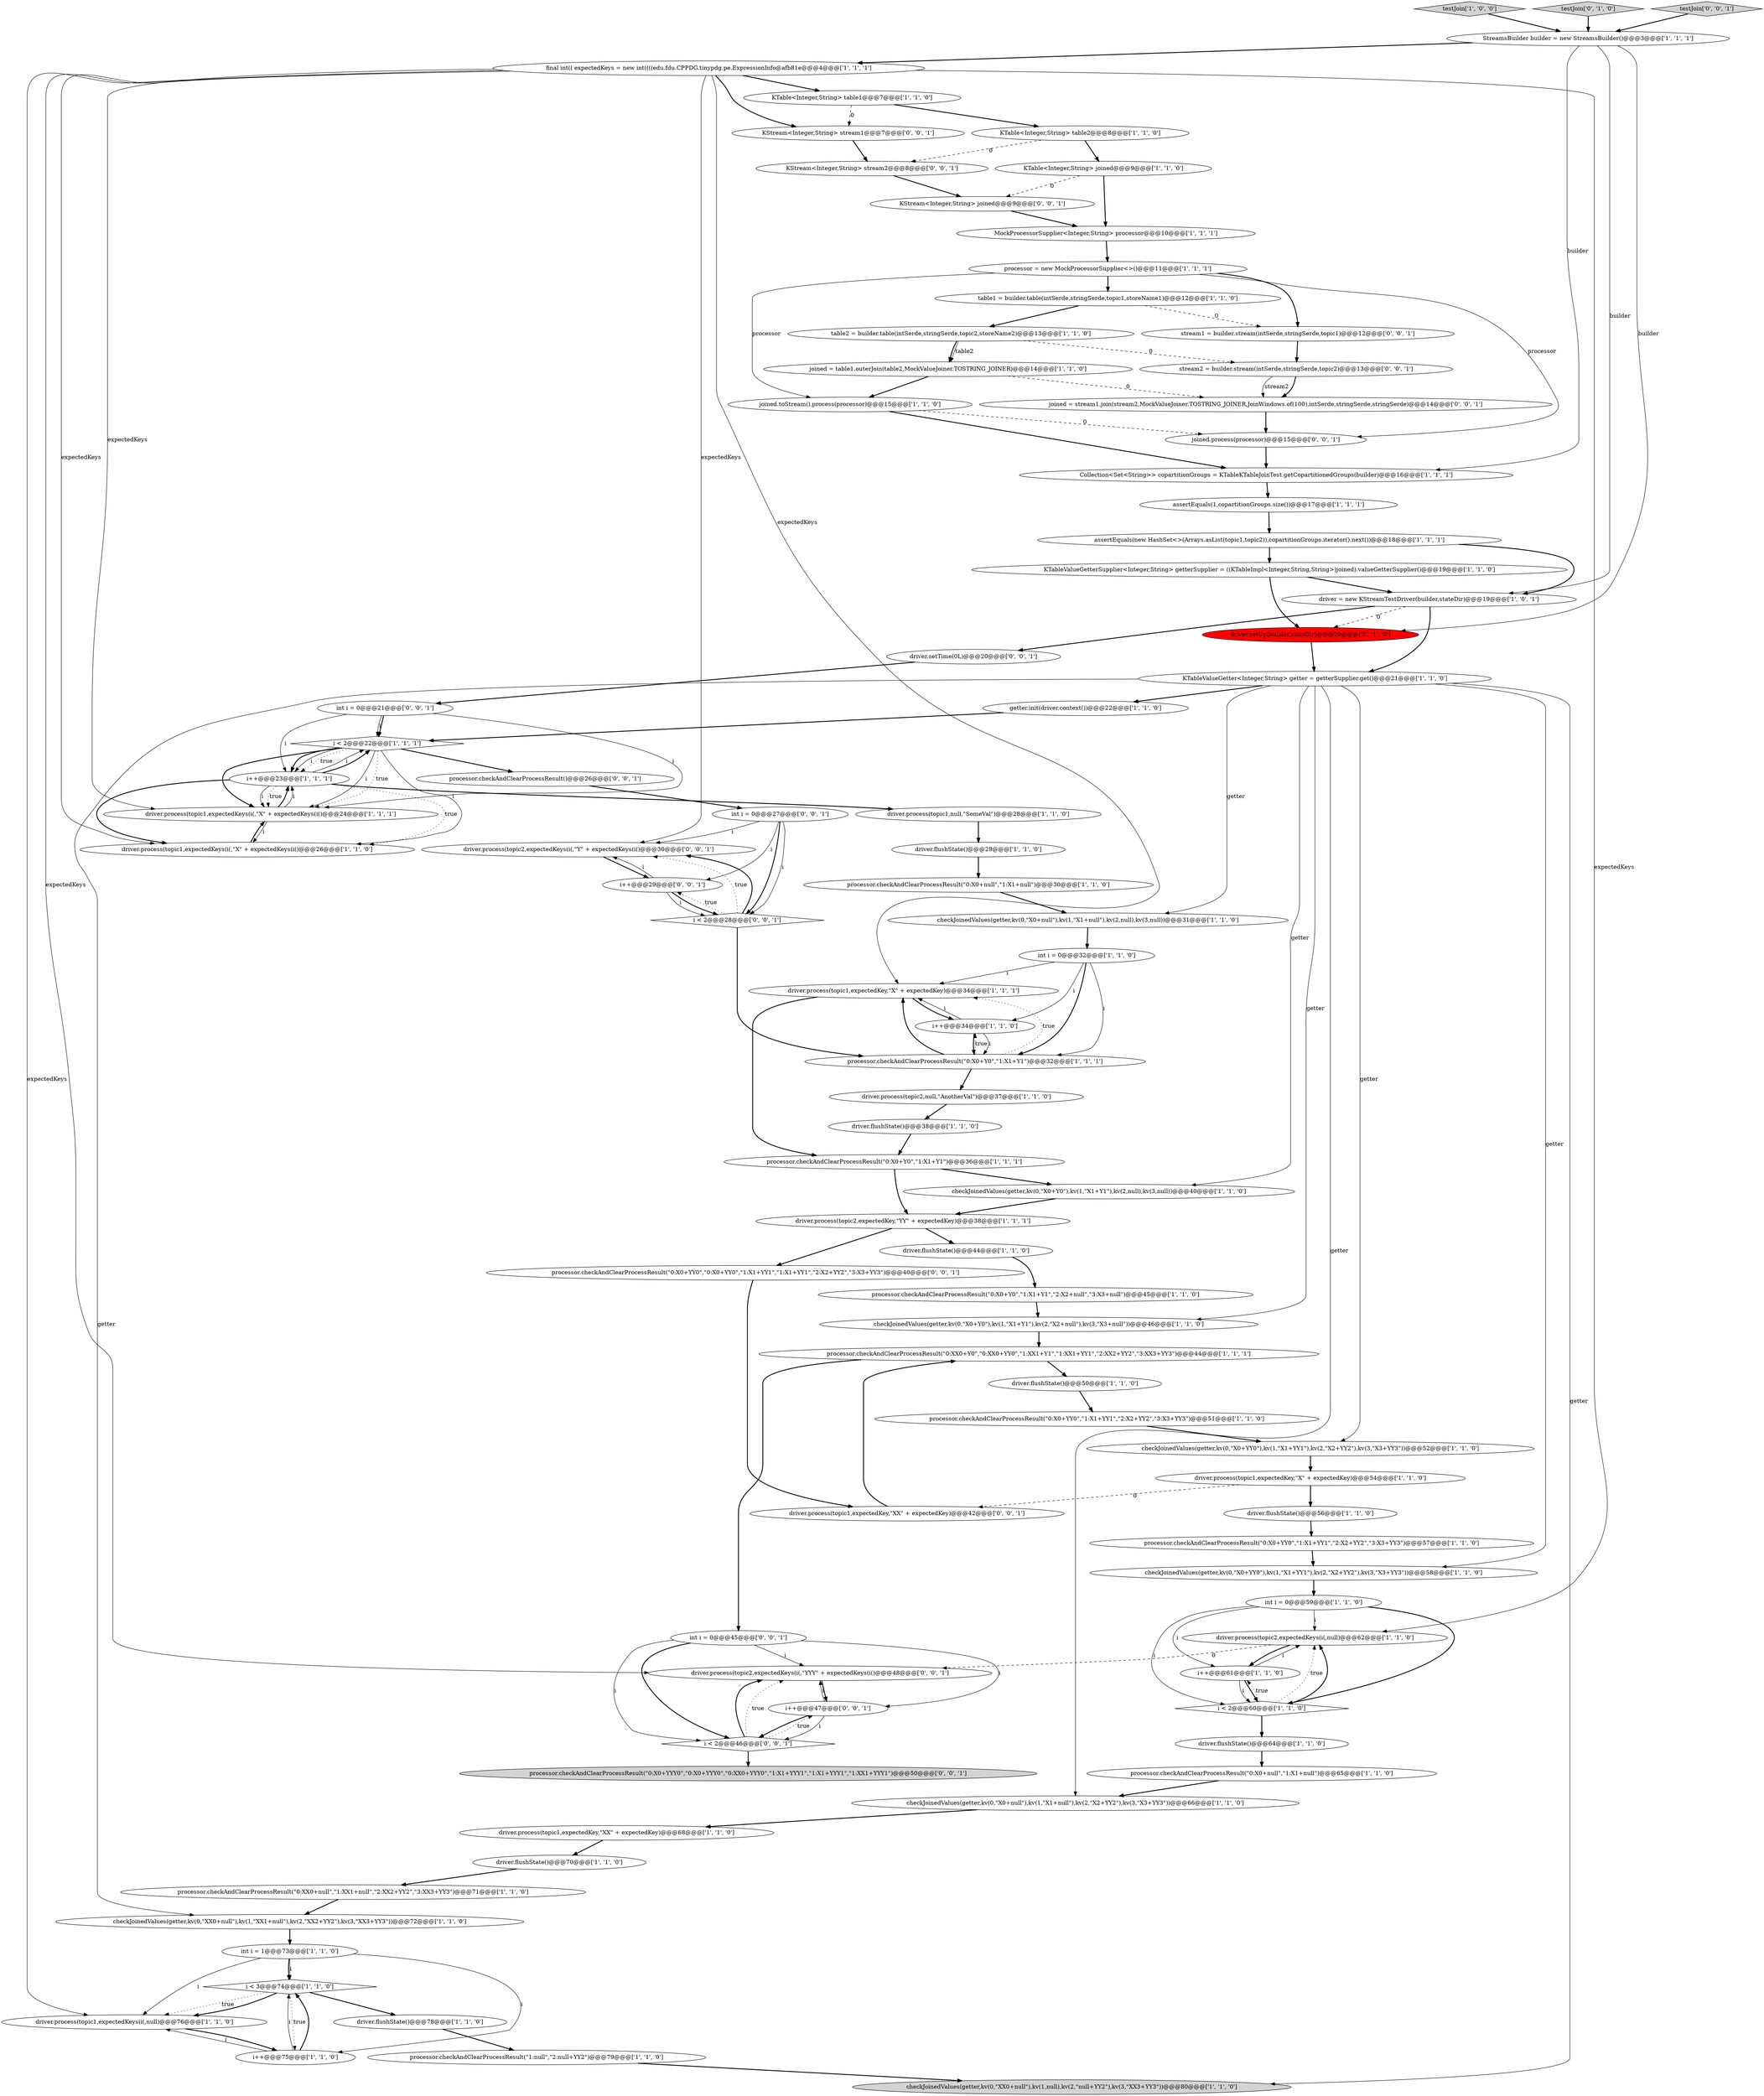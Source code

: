 digraph {
62 [style = filled, label = "processor.checkAndClearProcessResult(\"0:X0+YY0\",\"1:X1+YY1\",\"2:X2+YY2\",\"3:X3+YY3\")@@@57@@@['1', '1', '0']", fillcolor = white, shape = ellipse image = "AAA0AAABBB1BBB"];
37 [style = filled, label = "checkJoinedValues(getter,kv(0,\"XX0+null\"),kv(1,\"XX1+null\"),kv(2,\"XX2+YY2\"),kv(3,\"XX3+YY3\"))@@@72@@@['1', '1', '0']", fillcolor = white, shape = ellipse image = "AAA0AAABBB1BBB"];
88 [style = filled, label = "driver.process(topic2,expectedKeys(i(,\"Y\" + expectedKeys(i()@@@30@@@['0', '0', '1']", fillcolor = white, shape = ellipse image = "AAA0AAABBB3BBB"];
54 [style = filled, label = "driver.process(topic1,expectedKey,\"XX\" + expectedKey)@@@68@@@['1', '1', '0']", fillcolor = white, shape = ellipse image = "AAA0AAABBB1BBB"];
63 [style = filled, label = "driver.process(topic2,expectedKeys(i(,null)@@@62@@@['1', '1', '0']", fillcolor = white, shape = ellipse image = "AAA0AAABBB1BBB"];
39 [style = filled, label = "driver.flushState()@@@70@@@['1', '1', '0']", fillcolor = white, shape = ellipse image = "AAA0AAABBB1BBB"];
72 [style = filled, label = "i < 2@@@46@@@['0', '0', '1']", fillcolor = white, shape = diamond image = "AAA0AAABBB3BBB"];
34 [style = filled, label = "checkJoinedValues(getter,kv(0,\"X0+YY0\"),kv(1,\"X1+YY1\"),kv(2,\"X2+YY2\"),kv(3,\"X3+YY3\"))@@@58@@@['1', '1', '0']", fillcolor = white, shape = ellipse image = "AAA0AAABBB1BBB"];
67 [style = filled, label = "processor.checkAndClearProcessResult(\"0:X0+YYY0\",\"0:X0+YYY0\",\"0:XX0+YYY0\",\"1:X1+YYY1\",\"1:X1+YYY1\",\"1:XX1+YYY1\")@@@50@@@['0', '0', '1']", fillcolor = lightgray, shape = ellipse image = "AAA0AAABBB3BBB"];
5 [style = filled, label = "checkJoinedValues(getter,kv(0,\"X0+null\"),kv(1,\"X1+null\"),kv(2,null),kv(3,null))@@@31@@@['1', '1', '0']", fillcolor = white, shape = ellipse image = "AAA0AAABBB1BBB"];
87 [style = filled, label = "i < 2@@@28@@@['0', '0', '1']", fillcolor = white, shape = diamond image = "AAA0AAABBB3BBB"];
81 [style = filled, label = "KStream<Integer,String> joined@@@9@@@['0', '0', '1']", fillcolor = white, shape = ellipse image = "AAA0AAABBB3BBB"];
55 [style = filled, label = "driver.flushState()@@@78@@@['1', '1', '0']", fillcolor = white, shape = ellipse image = "AAA0AAABBB1BBB"];
21 [style = filled, label = "driver.flushState()@@@44@@@['1', '1', '0']", fillcolor = white, shape = ellipse image = "AAA0AAABBB1BBB"];
43 [style = filled, label = "int i = 1@@@73@@@['1', '1', '0']", fillcolor = white, shape = ellipse image = "AAA0AAABBB1BBB"];
33 [style = filled, label = "driver.process(topic1,expectedKey,\"X\" + expectedKey)@@@34@@@['1', '1', '1']", fillcolor = white, shape = ellipse image = "AAA0AAABBB1BBB"];
12 [style = filled, label = "processor = new MockProcessorSupplier<>()@@@11@@@['1', '1', '1']", fillcolor = white, shape = ellipse image = "AAA0AAABBB1BBB"];
44 [style = filled, label = "driver.flushState()@@@64@@@['1', '1', '0']", fillcolor = white, shape = ellipse image = "AAA0AAABBB1BBB"];
76 [style = filled, label = "joined.process(processor)@@@15@@@['0', '0', '1']", fillcolor = white, shape = ellipse image = "AAA0AAABBB3BBB"];
71 [style = filled, label = "stream2 = builder.stream(intSerde,stringSerde,topic2)@@@13@@@['0', '0', '1']", fillcolor = white, shape = ellipse image = "AAA0AAABBB3BBB"];
58 [style = filled, label = "KTableValueGetterSupplier<Integer,String> getterSupplier = ((KTableImpl<Integer,String,String>)joined).valueGetterSupplier()@@@19@@@['1', '1', '0']", fillcolor = white, shape = ellipse image = "AAA0AAABBB1BBB"];
73 [style = filled, label = "driver.setTime(0L)@@@20@@@['0', '0', '1']", fillcolor = white, shape = ellipse image = "AAA0AAABBB3BBB"];
48 [style = filled, label = "StreamsBuilder builder = new StreamsBuilder()@@@3@@@['1', '1', '1']", fillcolor = white, shape = ellipse image = "AAA0AAABBB1BBB"];
42 [style = filled, label = "checkJoinedValues(getter,kv(0,\"X0+Y0\"),kv(1,\"X1+Y1\"),kv(2,\"X2+null\"),kv(3,\"X3+null\"))@@@46@@@['1', '1', '0']", fillcolor = white, shape = ellipse image = "AAA0AAABBB1BBB"];
25 [style = filled, label = "i++@@@61@@@['1', '1', '0']", fillcolor = white, shape = ellipse image = "AAA0AAABBB1BBB"];
40 [style = filled, label = "checkJoinedValues(getter,kv(0,\"X0+null\"),kv(1,\"X1+null\"),kv(2,\"X2+YY2\"),kv(3,\"X3+YY3\"))@@@66@@@['1', '1', '0']", fillcolor = white, shape = ellipse image = "AAA0AAABBB1BBB"];
60 [style = filled, label = "i++@@@34@@@['1', '1', '0']", fillcolor = white, shape = ellipse image = "AAA0AAABBB1BBB"];
85 [style = filled, label = "processor.checkAndClearProcessResult(\"0:X0+YY0\",\"0:X0+YY0\",\"1:X1+YY1\",\"1:X1+YY1\",\"2:X2+YY2\",\"3:X3+YY3\")@@@40@@@['0', '0', '1']", fillcolor = white, shape = ellipse image = "AAA0AAABBB3BBB"];
18 [style = filled, label = "driver.flushState()@@@50@@@['1', '1', '0']", fillcolor = white, shape = ellipse image = "AAA0AAABBB1BBB"];
4 [style = filled, label = "processor.checkAndClearProcessResult(\"0:X0+null\",\"1:X1+null\")@@@30@@@['1', '1', '0']", fillcolor = white, shape = ellipse image = "AAA0AAABBB1BBB"];
57 [style = filled, label = "processor.checkAndClearProcessResult(\"0:X0+Y0\",\"1:X1+Y1\")@@@36@@@['1', '1', '1']", fillcolor = white, shape = ellipse image = "AAA0AAABBB1BBB"];
53 [style = filled, label = "driver.process(topic1,expectedKey,\"X\" + expectedKey)@@@54@@@['1', '1', '0']", fillcolor = white, shape = ellipse image = "AAA0AAABBB1BBB"];
9 [style = filled, label = "KTable<Integer,String> table2@@@8@@@['1', '1', '0']", fillcolor = white, shape = ellipse image = "AAA0AAABBB1BBB"];
78 [style = filled, label = "stream1 = builder.stream(intSerde,stringSerde,topic1)@@@12@@@['0', '0', '1']", fillcolor = white, shape = ellipse image = "AAA0AAABBB3BBB"];
51 [style = filled, label = "int i = 0@@@59@@@['1', '1', '0']", fillcolor = white, shape = ellipse image = "AAA0AAABBB1BBB"];
36 [style = filled, label = "driver.process(topic2,expectedKey,\"YY\" + expectedKey)@@@38@@@['1', '1', '1']", fillcolor = white, shape = ellipse image = "AAA0AAABBB1BBB"];
50 [style = filled, label = "driver.flushState()@@@56@@@['1', '1', '0']", fillcolor = white, shape = ellipse image = "AAA0AAABBB1BBB"];
83 [style = filled, label = "driver.process(topic1,expectedKey,\"XX\" + expectedKey)@@@42@@@['0', '0', '1']", fillcolor = white, shape = ellipse image = "AAA0AAABBB3BBB"];
69 [style = filled, label = "KStream<Integer,String> stream1@@@7@@@['0', '0', '1']", fillcolor = white, shape = ellipse image = "AAA0AAABBB3BBB"];
84 [style = filled, label = "joined = stream1.join(stream2,MockValueJoiner.TOSTRING_JOINER,JoinWindows.of(100),intSerde,stringSerde,stringSerde)@@@14@@@['0', '0', '1']", fillcolor = white, shape = ellipse image = "AAA0AAABBB3BBB"];
20 [style = filled, label = "Collection<Set<String>> copartitionGroups = KTableKTableJoinTest.getCopartitionedGroups(builder)@@@16@@@['1', '1', '1']", fillcolor = white, shape = ellipse image = "AAA0AAABBB1BBB"];
11 [style = filled, label = "i < 2@@@60@@@['1', '1', '0']", fillcolor = white, shape = diamond image = "AAA0AAABBB1BBB"];
3 [style = filled, label = "processor.checkAndClearProcessResult(\"0:XX0+null\",\"1:XX1+null\",\"2:XX2+YY2\",\"3:XX3+YY3\")@@@71@@@['1', '1', '0']", fillcolor = white, shape = ellipse image = "AAA0AAABBB1BBB"];
15 [style = filled, label = "driver.process(topic1,null,\"SomeVal\")@@@28@@@['1', '1', '0']", fillcolor = white, shape = ellipse image = "AAA0AAABBB1BBB"];
68 [style = filled, label = "int i = 0@@@27@@@['0', '0', '1']", fillcolor = white, shape = ellipse image = "AAA0AAABBB3BBB"];
52 [style = filled, label = "testJoin['1', '0', '0']", fillcolor = lightgray, shape = diamond image = "AAA0AAABBB1BBB"];
66 [style = filled, label = "testJoin['0', '1', '0']", fillcolor = lightgray, shape = diamond image = "AAA0AAABBB2BBB"];
45 [style = filled, label = "checkJoinedValues(getter,kv(0,\"XX0+null\"),kv(1,null),kv(2,\"null+YY2\"),kv(3,\"XX3+YY3\"))@@@80@@@['1', '1', '0']", fillcolor = lightgray, shape = ellipse image = "AAA0AAABBB1BBB"];
13 [style = filled, label = "i < 3@@@74@@@['1', '1', '0']", fillcolor = white, shape = diamond image = "AAA0AAABBB1BBB"];
64 [style = filled, label = "i++@@@23@@@['1', '1', '1']", fillcolor = white, shape = ellipse image = "AAA0AAABBB1BBB"];
82 [style = filled, label = "testJoin['0', '0', '1']", fillcolor = lightgray, shape = diamond image = "AAA0AAABBB3BBB"];
23 [style = filled, label = "processor.checkAndClearProcessResult(\"0:X0+null\",\"1:X1+null\")@@@65@@@['1', '1', '0']", fillcolor = white, shape = ellipse image = "AAA0AAABBB1BBB"];
0 [style = filled, label = "int i = 0@@@32@@@['1', '1', '0']", fillcolor = white, shape = ellipse image = "AAA0AAABBB1BBB"];
56 [style = filled, label = "assertEquals(new HashSet<>(Arrays.asList(topic1,topic2)),copartitionGroups.iterator().next())@@@18@@@['1', '1', '1']", fillcolor = white, shape = ellipse image = "AAA0AAABBB1BBB"];
65 [style = filled, label = "driver.setUp(builder,stateDir)@@@20@@@['0', '1', '0']", fillcolor = red, shape = ellipse image = "AAA1AAABBB2BBB"];
7 [style = filled, label = "driver.flushState()@@@38@@@['1', '1', '0']", fillcolor = white, shape = ellipse image = "AAA0AAABBB1BBB"];
35 [style = filled, label = "processor.checkAndClearProcessResult(\"0:X0+Y0\",\"1:X1+Y1\",\"2:X2+null\",\"3:X3+null\")@@@45@@@['1', '1', '0']", fillcolor = white, shape = ellipse image = "AAA0AAABBB1BBB"];
6 [style = filled, label = "table1 = builder.table(intSerde,stringSerde,topic1,storeName1)@@@12@@@['1', '1', '0']", fillcolor = white, shape = ellipse image = "AAA0AAABBB1BBB"];
1 [style = filled, label = "joined = table1.outerJoin(table2,MockValueJoiner.TOSTRING_JOINER)@@@14@@@['1', '1', '0']", fillcolor = white, shape = ellipse image = "AAA0AAABBB1BBB"];
28 [style = filled, label = "KTable<Integer,String> joined@@@9@@@['1', '1', '0']", fillcolor = white, shape = ellipse image = "AAA0AAABBB1BBB"];
22 [style = filled, label = "driver.flushState()@@@29@@@['1', '1', '0']", fillcolor = white, shape = ellipse image = "AAA0AAABBB1BBB"];
30 [style = filled, label = "driver.process(topic1,expectedKeys(i(,null)@@@76@@@['1', '1', '0']", fillcolor = white, shape = ellipse image = "AAA0AAABBB1BBB"];
26 [style = filled, label = "driver.process(topic1,expectedKeys(i(,\"X\" + expectedKeys(i()@@@24@@@['1', '1', '1']", fillcolor = white, shape = ellipse image = "AAA0AAABBB1BBB"];
79 [style = filled, label = "processor.checkAndClearProcessResult()@@@26@@@['0', '0', '1']", fillcolor = white, shape = ellipse image = "AAA0AAABBB3BBB"];
80 [style = filled, label = "i++@@@29@@@['0', '0', '1']", fillcolor = white, shape = ellipse image = "AAA0AAABBB3BBB"];
49 [style = filled, label = "final int(( expectedKeys = new int((((edu.fdu.CPPDG.tinypdg.pe.ExpressionInfo@afb81e@@@4@@@['1', '1', '1']", fillcolor = white, shape = ellipse image = "AAA0AAABBB1BBB"];
41 [style = filled, label = "joined.toStream().process(processor)@@@15@@@['1', '1', '0']", fillcolor = white, shape = ellipse image = "AAA0AAABBB1BBB"];
75 [style = filled, label = "int i = 0@@@21@@@['0', '0', '1']", fillcolor = white, shape = ellipse image = "AAA0AAABBB3BBB"];
59 [style = filled, label = "checkJoinedValues(getter,kv(0,\"X0+YY0\"),kv(1,\"X1+YY1\"),kv(2,\"X2+YY2\"),kv(3,\"X3+YY3\"))@@@52@@@['1', '1', '0']", fillcolor = white, shape = ellipse image = "AAA0AAABBB1BBB"];
29 [style = filled, label = "getter.init(driver.context())@@@22@@@['1', '1', '0']", fillcolor = white, shape = ellipse image = "AAA0AAABBB1BBB"];
2 [style = filled, label = "checkJoinedValues(getter,kv(0,\"X0+Y0\"),kv(1,\"X1+Y1\"),kv(2,null),kv(3,null))@@@40@@@['1', '1', '0']", fillcolor = white, shape = ellipse image = "AAA0AAABBB1BBB"];
46 [style = filled, label = "table2 = builder.table(intSerde,stringSerde,topic2,storeName2)@@@13@@@['1', '1', '0']", fillcolor = white, shape = ellipse image = "AAA0AAABBB1BBB"];
77 [style = filled, label = "driver.process(topic2,expectedKeys(i(,\"YYY\" + expectedKeys(i()@@@48@@@['0', '0', '1']", fillcolor = white, shape = ellipse image = "AAA0AAABBB3BBB"];
61 [style = filled, label = "driver.process(topic1,expectedKeys(i(,\"X\" + expectedKeys(i()@@@26@@@['1', '1', '0']", fillcolor = white, shape = ellipse image = "AAA0AAABBB1BBB"];
19 [style = filled, label = "assertEquals(1,copartitionGroups.size())@@@17@@@['1', '1', '1']", fillcolor = white, shape = ellipse image = "AAA0AAABBB1BBB"];
86 [style = filled, label = "i++@@@47@@@['0', '0', '1']", fillcolor = white, shape = ellipse image = "AAA0AAABBB3BBB"];
38 [style = filled, label = "driver = new KStreamTestDriver(builder,stateDir)@@@19@@@['1', '0', '1']", fillcolor = white, shape = ellipse image = "AAA0AAABBB1BBB"];
24 [style = filled, label = "i < 2@@@22@@@['1', '1', '1']", fillcolor = white, shape = diamond image = "AAA0AAABBB1BBB"];
16 [style = filled, label = "i++@@@75@@@['1', '1', '0']", fillcolor = white, shape = ellipse image = "AAA0AAABBB1BBB"];
70 [style = filled, label = "int i = 0@@@45@@@['0', '0', '1']", fillcolor = white, shape = ellipse image = "AAA0AAABBB3BBB"];
14 [style = filled, label = "processor.checkAndClearProcessResult(\"1:null\",\"2:null+YY2\")@@@79@@@['1', '1', '0']", fillcolor = white, shape = ellipse image = "AAA0AAABBB1BBB"];
8 [style = filled, label = "driver.process(topic2,null,\"AnotherVal\")@@@37@@@['1', '1', '0']", fillcolor = white, shape = ellipse image = "AAA0AAABBB1BBB"];
27 [style = filled, label = "processor.checkAndClearProcessResult(\"0:X0+Y0\",\"1:X1+Y1\")@@@32@@@['1', '1', '1']", fillcolor = white, shape = ellipse image = "AAA0AAABBB1BBB"];
31 [style = filled, label = "processor.checkAndClearProcessResult(\"0:XX0+Y0\",\"0:XX0+YY0\",\"1:XX1+Y1\",\"1:XX1+YY1\",\"2:XX2+YY2\",\"3:XX3+YY3\")@@@44@@@['1', '1', '1']", fillcolor = white, shape = ellipse image = "AAA0AAABBB1BBB"];
47 [style = filled, label = "KTable<Integer,String> table1@@@7@@@['1', '1', '0']", fillcolor = white, shape = ellipse image = "AAA0AAABBB1BBB"];
74 [style = filled, label = "KStream<Integer,String> stream2@@@8@@@['0', '0', '1']", fillcolor = white, shape = ellipse image = "AAA0AAABBB3BBB"];
32 [style = filled, label = "KTableValueGetter<Integer,String> getter = getterSupplier.get()@@@21@@@['1', '1', '0']", fillcolor = white, shape = ellipse image = "AAA0AAABBB1BBB"];
10 [style = filled, label = "processor.checkAndClearProcessResult(\"0:X0+YY0\",\"1:X1+YY1\",\"2:X2+YY2\",\"3:X3+YY3\")@@@51@@@['1', '1', '0']", fillcolor = white, shape = ellipse image = "AAA0AAABBB1BBB"];
17 [style = filled, label = "MockProcessorSupplier<Integer,String> processor@@@10@@@['1', '1', '1']", fillcolor = white, shape = ellipse image = "AAA0AAABBB1BBB"];
47->9 [style = bold, label=""];
81->17 [style = bold, label=""];
77->86 [style = bold, label=""];
24->79 [style = bold, label=""];
13->55 [style = bold, label=""];
87->80 [style = dotted, label="true"];
63->77 [style = dashed, label="0"];
60->33 [style = solid, label="i"];
27->33 [style = dotted, label="true"];
55->14 [style = bold, label=""];
24->26 [style = solid, label="i"];
41->76 [style = dashed, label="0"];
70->77 [style = solid, label="i"];
1->84 [style = dashed, label="0"];
73->75 [style = bold, label=""];
41->20 [style = bold, label=""];
38->73 [style = bold, label=""];
27->60 [style = dotted, label="true"];
22->4 [style = bold, label=""];
43->30 [style = solid, label="i"];
44->23 [style = bold, label=""];
32->40 [style = solid, label="getter"];
24->64 [style = bold, label=""];
37->43 [style = bold, label=""];
49->63 [style = solid, label="expectedKeys"];
75->64 [style = solid, label="i"];
6->78 [style = dashed, label="0"];
70->72 [style = solid, label="i"];
5->0 [style = bold, label=""];
9->74 [style = dashed, label="0"];
88->80 [style = bold, label=""];
50->62 [style = bold, label=""];
47->69 [style = dashed, label="0"];
2->36 [style = bold, label=""];
0->60 [style = solid, label="i"];
78->71 [style = bold, label=""];
43->13 [style = solid, label="i"];
48->65 [style = solid, label="builder"];
27->33 [style = bold, label=""];
6->46 [style = bold, label=""];
21->35 [style = bold, label=""];
24->61 [style = solid, label="i"];
51->11 [style = bold, label=""];
12->41 [style = solid, label="processor"];
11->63 [style = dotted, label="true"];
26->64 [style = bold, label=""];
32->37 [style = solid, label="getter"];
51->25 [style = solid, label="i"];
56->38 [style = bold, label=""];
43->16 [style = solid, label="i"];
48->49 [style = bold, label=""];
61->26 [style = bold, label=""];
1->41 [style = bold, label=""];
80->88 [style = solid, label="i"];
48->38 [style = solid, label="builder"];
75->24 [style = bold, label=""];
10->59 [style = bold, label=""];
11->44 [style = bold, label=""];
32->34 [style = solid, label="getter"];
38->65 [style = dashed, label="0"];
72->77 [style = bold, label=""];
7->57 [style = bold, label=""];
31->70 [style = bold, label=""];
0->27 [style = solid, label="i"];
82->48 [style = bold, label=""];
42->31 [style = bold, label=""];
86->72 [style = bold, label=""];
64->24 [style = solid, label="i"];
49->61 [style = solid, label="expectedKeys"];
87->88 [style = dotted, label="true"];
26->64 [style = solid, label="i"];
19->56 [style = bold, label=""];
25->63 [style = solid, label="i"];
38->32 [style = bold, label=""];
66->48 [style = bold, label=""];
43->13 [style = bold, label=""];
56->58 [style = bold, label=""];
72->77 [style = dotted, label="true"];
25->11 [style = solid, label="i"];
64->15 [style = bold, label=""];
83->31 [style = bold, label=""];
24->26 [style = dotted, label="true"];
52->48 [style = bold, label=""];
71->84 [style = bold, label=""];
36->85 [style = bold, label=""];
49->69 [style = bold, label=""];
16->30 [style = solid, label="i"];
20->19 [style = bold, label=""];
27->8 [style = bold, label=""];
57->2 [style = bold, label=""];
0->33 [style = solid, label="i"];
64->26 [style = solid, label="i"];
69->74 [style = bold, label=""];
49->30 [style = solid, label="expectedKeys"];
13->16 [style = dotted, label="true"];
16->13 [style = bold, label=""];
75->24 [style = solid, label="i"];
3->37 [style = bold, label=""];
87->27 [style = bold, label=""];
86->72 [style = solid, label="i"];
46->71 [style = dashed, label="0"];
35->42 [style = bold, label=""];
24->64 [style = solid, label="i"];
32->45 [style = solid, label="getter"];
68->87 [style = bold, label=""];
68->80 [style = solid, label="i"];
49->77 [style = solid, label="expectedKeys"];
33->57 [style = bold, label=""];
68->87 [style = solid, label="i"];
15->22 [style = bold, label=""];
59->53 [style = bold, label=""];
53->50 [style = bold, label=""];
51->11 [style = solid, label="i"];
9->28 [style = bold, label=""];
34->51 [style = bold, label=""];
54->39 [style = bold, label=""];
24->26 [style = bold, label=""];
58->38 [style = bold, label=""];
49->33 [style = solid, label="expectedKeys"];
32->42 [style = solid, label="getter"];
17->12 [style = bold, label=""];
13->30 [style = dotted, label="true"];
63->25 [style = bold, label=""];
28->81 [style = dashed, label="0"];
60->27 [style = solid, label="i"];
18->10 [style = bold, label=""];
62->34 [style = bold, label=""];
28->17 [style = bold, label=""];
64->61 [style = bold, label=""];
32->59 [style = solid, label="getter"];
84->76 [style = bold, label=""];
70->72 [style = bold, label=""];
24->64 [style = dotted, label="true"];
79->68 [style = bold, label=""];
4->5 [style = bold, label=""];
58->65 [style = bold, label=""];
85->83 [style = bold, label=""];
60->27 [style = bold, label=""];
48->20 [style = solid, label="builder"];
46->1 [style = solid, label="table2"];
75->26 [style = solid, label="i"];
40->54 [style = bold, label=""];
51->63 [style = solid, label="i"];
33->60 [style = bold, label=""];
0->27 [style = bold, label=""];
11->63 [style = bold, label=""];
70->86 [style = solid, label="i"];
80->87 [style = bold, label=""];
39->3 [style = bold, label=""];
31->18 [style = bold, label=""];
32->2 [style = solid, label="getter"];
32->5 [style = solid, label="getter"];
13->30 [style = bold, label=""];
72->86 [style = dotted, label="true"];
64->24 [style = bold, label=""];
14->45 [style = bold, label=""];
12->6 [style = bold, label=""];
12->76 [style = solid, label="processor"];
8->7 [style = bold, label=""];
49->47 [style = bold, label=""];
49->26 [style = solid, label="expectedKeys"];
74->81 [style = bold, label=""];
32->29 [style = bold, label=""];
80->87 [style = solid, label="i"];
36->21 [style = bold, label=""];
76->20 [style = bold, label=""];
26->61 [style = solid, label="i"];
86->77 [style = solid, label="i"];
64->26 [style = dotted, label="true"];
49->88 [style = solid, label="expectedKeys"];
68->88 [style = solid, label="i"];
11->25 [style = dotted, label="true"];
64->61 [style = dotted, label="true"];
46->1 [style = bold, label=""];
25->11 [style = bold, label=""];
23->40 [style = bold, label=""];
87->88 [style = bold, label=""];
57->36 [style = bold, label=""];
72->67 [style = bold, label=""];
16->13 [style = solid, label="i"];
53->83 [style = dashed, label="0"];
29->24 [style = bold, label=""];
30->16 [style = bold, label=""];
12->78 [style = bold, label=""];
65->32 [style = bold, label=""];
71->84 [style = solid, label="stream2"];
}
